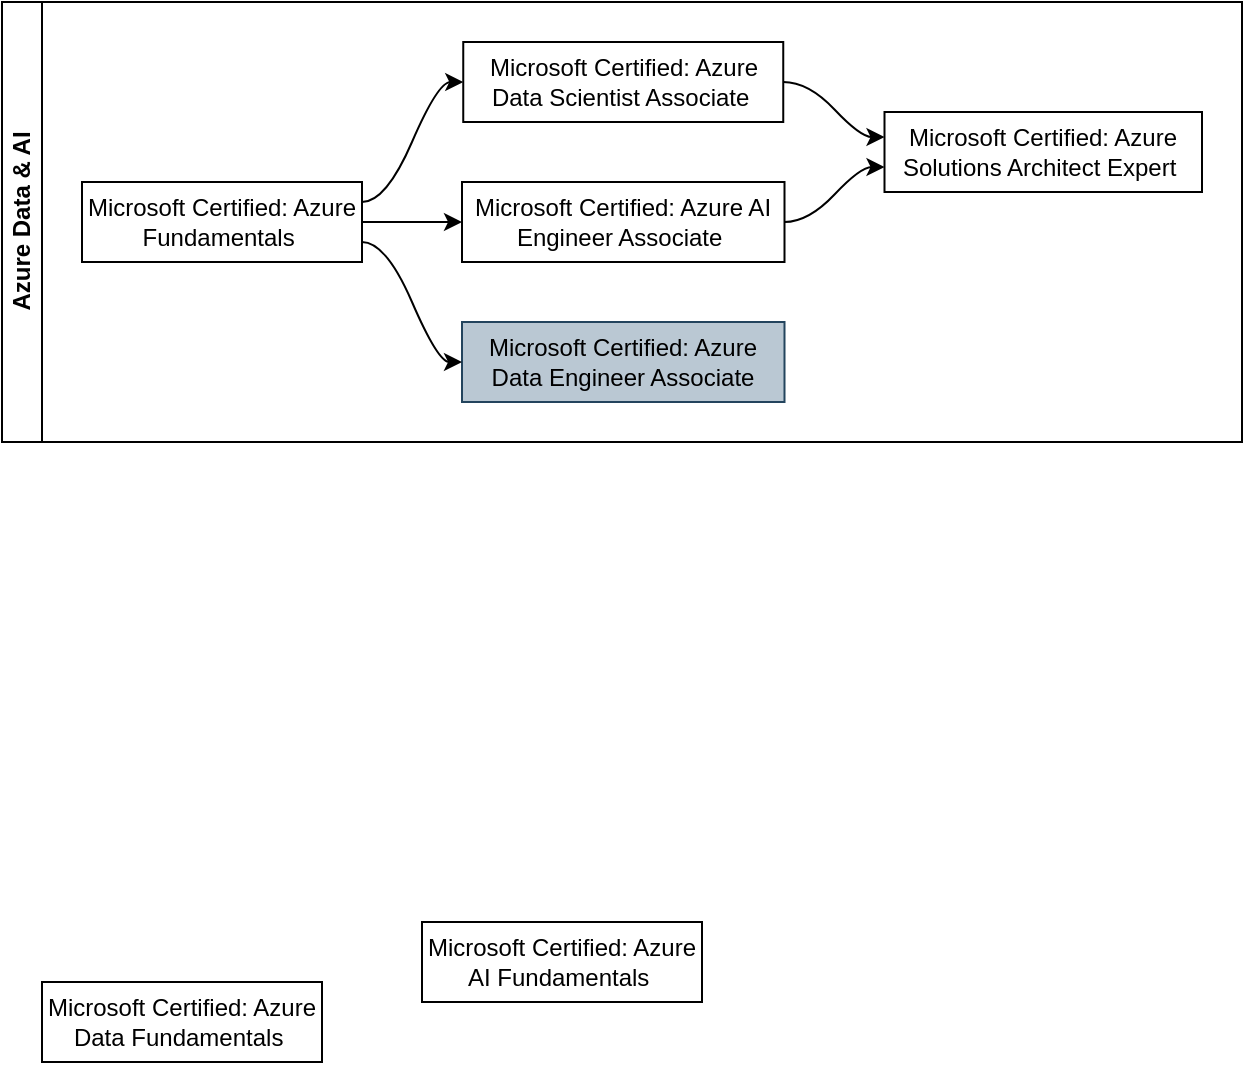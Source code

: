 <mxfile version="14.9.0" type="github">
  <diagram id="BuNmfUmxMsJZTsEHqmkD" name="Page-1">
    <mxGraphModel dx="1422" dy="1644" grid="1" gridSize="10" guides="1" tooltips="1" connect="1" arrows="1" fold="1" page="1" pageScale="1" pageWidth="1100" pageHeight="850" math="0" shadow="0">
      <root>
        <mxCell id="0" />
        <mxCell id="1" parent="0" />
        <mxCell id="fVhf0-IRCNoqrwi-QjWI-2" value="Azure Data &amp;amp; AI" style="swimlane;html=1;startSize=20;horizontal=0;childLayout=flowLayout;flowOrientation=west;resizable=0;interRankCellSpacing=50;containerType=tree;" vertex="1" parent="1">
          <mxGeometry x="240" y="-150" width="620" height="220" as="geometry" />
        </mxCell>
        <mxCell id="fVhf0-IRCNoqrwi-QjWI-3" value="Microsoft Certified: Azure Fundamentals&amp;nbsp;" style="whiteSpace=wrap;html=1;" vertex="1" parent="fVhf0-IRCNoqrwi-QjWI-2">
          <mxGeometry x="40" y="90" width="140" height="40" as="geometry" />
        </mxCell>
        <mxCell id="fVhf0-IRCNoqrwi-QjWI-4" value="Microsoft Certified: Azure Data Scientist Associate&amp;nbsp;" style="whiteSpace=wrap;html=1;" vertex="1" parent="fVhf0-IRCNoqrwi-QjWI-2">
          <mxGeometry x="230.625" y="20" width="160" height="40" as="geometry" />
        </mxCell>
        <mxCell id="fVhf0-IRCNoqrwi-QjWI-5" value="" style="html=1;curved=1;noEdgeStyle=1;orthogonal=1;" edge="1" parent="fVhf0-IRCNoqrwi-QjWI-2" source="fVhf0-IRCNoqrwi-QjWI-3" target="fVhf0-IRCNoqrwi-QjWI-4">
          <mxGeometry relative="1" as="geometry">
            <Array as="points">
              <mxPoint x="192" y="100" />
              <mxPoint x="218" y="40" />
            </Array>
          </mxGeometry>
        </mxCell>
        <mxCell id="fVhf0-IRCNoqrwi-QjWI-6" value="Microsoft Certified: Azure AI Engineer Associate&amp;nbsp;" style="whiteSpace=wrap;html=1;" vertex="1" parent="fVhf0-IRCNoqrwi-QjWI-2">
          <mxGeometry x="230" y="90" width="161.25" height="40" as="geometry" />
        </mxCell>
        <mxCell id="fVhf0-IRCNoqrwi-QjWI-7" value="" style="html=1;curved=1;noEdgeStyle=1;orthogonal=1;" edge="1" parent="fVhf0-IRCNoqrwi-QjWI-2" source="fVhf0-IRCNoqrwi-QjWI-3" target="fVhf0-IRCNoqrwi-QjWI-6">
          <mxGeometry relative="1" as="geometry">
            <Array as="points">
              <mxPoint x="194" y="110" />
              <mxPoint x="218" y="110" />
            </Array>
          </mxGeometry>
        </mxCell>
        <mxCell id="fVhf0-IRCNoqrwi-QjWI-8" value="Microsoft Certified: Azure Solutions Architect Expert&amp;nbsp;" style="whiteSpace=wrap;html=1;" vertex="1" parent="fVhf0-IRCNoqrwi-QjWI-2">
          <mxGeometry x="441.25" y="55" width="158.75" height="40" as="geometry" />
        </mxCell>
        <mxCell id="fVhf0-IRCNoqrwi-QjWI-9" value="" style="html=1;curved=1;noEdgeStyle=1;orthogonal=1;" edge="1" parent="fVhf0-IRCNoqrwi-QjWI-2" source="fVhf0-IRCNoqrwi-QjWI-4" target="fVhf0-IRCNoqrwi-QjWI-8">
          <mxGeometry relative="1" as="geometry">
            <Array as="points">
              <mxPoint x="403.25" y="40" />
              <mxPoint x="429.25" y="67.5" />
            </Array>
          </mxGeometry>
        </mxCell>
        <mxCell id="fVhf0-IRCNoqrwi-QjWI-10" value="" style="html=1;curved=1;noEdgeStyle=1;orthogonal=1;" edge="1" parent="fVhf0-IRCNoqrwi-QjWI-2" source="fVhf0-IRCNoqrwi-QjWI-6" target="fVhf0-IRCNoqrwi-QjWI-8">
          <mxGeometry relative="1" as="geometry">
            <Array as="points">
              <mxPoint x="403.25" y="110" />
              <mxPoint x="429.25" y="82.5" />
            </Array>
          </mxGeometry>
        </mxCell>
        <mxCell id="fVhf0-IRCNoqrwi-QjWI-16" value="Microsoft Certified: Azure Data Engineer Associate" style="whiteSpace=wrap;html=1;fillColor=#bac8d3;strokeColor=#23445d;" vertex="1" parent="fVhf0-IRCNoqrwi-QjWI-2">
          <mxGeometry x="230" y="160" width="161.25" height="40" as="geometry" />
        </mxCell>
        <mxCell id="fVhf0-IRCNoqrwi-QjWI-17" value="" style="html=1;curved=1;noEdgeStyle=1;orthogonal=1;" edge="1" parent="fVhf0-IRCNoqrwi-QjWI-2" source="fVhf0-IRCNoqrwi-QjWI-3" target="fVhf0-IRCNoqrwi-QjWI-16">
          <mxGeometry relative="1" as="geometry">
            <mxPoint x="1020" y="502.5" as="sourcePoint" />
            <mxPoint x="1070" y="530" as="targetPoint" />
            <Array as="points">
              <mxPoint x="192" y="120" />
              <mxPoint x="218" y="180" />
            </Array>
          </mxGeometry>
        </mxCell>
        <mxCell id="fVhf0-IRCNoqrwi-QjWI-14" value="Microsoft Certified: Azure Data Fundamentals&amp;nbsp;" style="whiteSpace=wrap;html=1;" vertex="1" parent="1">
          <mxGeometry x="260" y="340" width="140" height="40" as="geometry" />
        </mxCell>
        <mxCell id="fVhf0-IRCNoqrwi-QjWI-15" value="Microsoft Certified: Azure AI Fundamentals&amp;nbsp;" style="whiteSpace=wrap;html=1;" vertex="1" parent="1">
          <mxGeometry x="450" y="310" width="140" height="40" as="geometry" />
        </mxCell>
      </root>
    </mxGraphModel>
  </diagram>
</mxfile>
